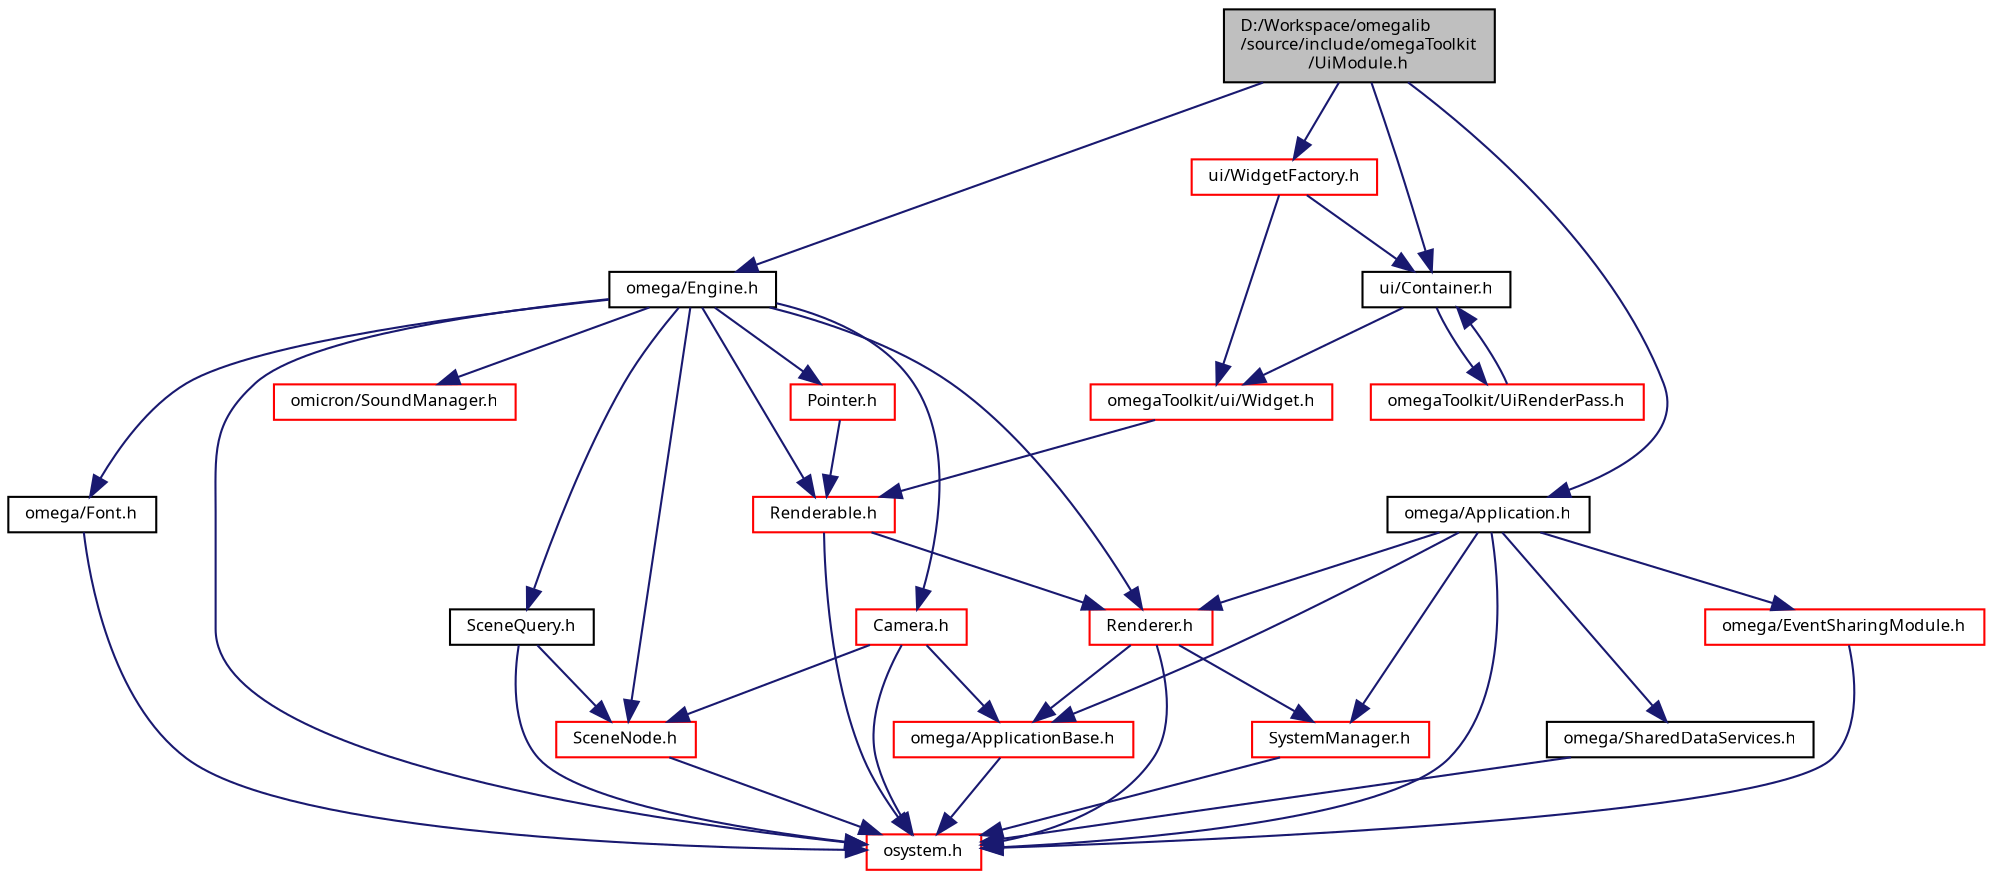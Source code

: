 digraph "D:/Workspace/omegalib/source/include/omegaToolkit/UiModule.h"
{
  bgcolor="transparent";
  edge [fontname="FreeSans.ttf",fontsize="8",labelfontname="FreeSans.ttf",labelfontsize="8"];
  node [fontname="FreeSans.ttf",fontsize="8",shape=record];
  Node1 [label="D:/Workspace/omegalib\l/source/include/omegaToolkit\l/UiModule.h",height=0.2,width=0.4,color="black", fillcolor="grey75", style="filled" fontcolor="black"];
  Node1 -> Node2 [color="midnightblue",fontsize="8",style="solid",fontname="FreeSans.ttf"];
  Node2 [label="omega/Engine.h",height=0.2,width=0.4,color="black",URL="$_engine_8h.html"];
  Node2 -> Node3 [color="midnightblue",fontsize="8",style="solid",fontname="FreeSans.ttf"];
  Node3 [label="osystem.h",height=0.2,width=0.4,color="red",URL="$include_2omega_2osystem_8h.html"];
  Node2 -> Node4 [color="midnightblue",fontsize="8",style="solid",fontname="FreeSans.ttf"];
  Node4 [label="Renderer.h",height=0.2,width=0.4,color="red",URL="$_renderer_8h.html"];
  Node4 -> Node3 [color="midnightblue",fontsize="8",style="solid",fontname="FreeSans.ttf"];
  Node4 -> Node5 [color="midnightblue",fontsize="8",style="solid",fontname="FreeSans.ttf"];
  Node5 [label="omega/ApplicationBase.h",height=0.2,width=0.4,color="red",URL="$_application_base_8h.html"];
  Node5 -> Node3 [color="midnightblue",fontsize="8",style="solid",fontname="FreeSans.ttf"];
  Node4 -> Node6 [color="midnightblue",fontsize="8",style="solid",fontname="FreeSans.ttf"];
  Node6 [label="SystemManager.h",height=0.2,width=0.4,color="red",URL="$_system_manager_8h.html"];
  Node6 -> Node3 [color="midnightblue",fontsize="8",style="solid",fontname="FreeSans.ttf"];
  Node2 -> Node7 [color="midnightblue",fontsize="8",style="solid",fontname="FreeSans.ttf"];
  Node7 [label="SceneNode.h",height=0.2,width=0.4,color="red",URL="$_scene_node_8h.html"];
  Node7 -> Node3 [color="midnightblue",fontsize="8",style="solid",fontname="FreeSans.ttf"];
  Node2 -> Node8 [color="midnightblue",fontsize="8",style="solid",fontname="FreeSans.ttf"];
  Node8 [label="Pointer.h",height=0.2,width=0.4,color="red",URL="$_pointer_8h.html"];
  Node8 -> Node9 [color="midnightblue",fontsize="8",style="solid",fontname="FreeSans.ttf"];
  Node9 [label="Renderable.h",height=0.2,width=0.4,color="red",URL="$_renderable_8h.html"];
  Node9 -> Node3 [color="midnightblue",fontsize="8",style="solid",fontname="FreeSans.ttf"];
  Node9 -> Node4 [color="midnightblue",fontsize="8",style="solid",fontname="FreeSans.ttf"];
  Node2 -> Node9 [color="midnightblue",fontsize="8",style="solid",fontname="FreeSans.ttf"];
  Node2 -> Node10 [color="midnightblue",fontsize="8",style="solid",fontname="FreeSans.ttf"];
  Node10 [label="SceneQuery.h",height=0.2,width=0.4,color="black",URL="$_scene_query_8h.html"];
  Node10 -> Node3 [color="midnightblue",fontsize="8",style="solid",fontname="FreeSans.ttf"];
  Node10 -> Node7 [color="midnightblue",fontsize="8",style="solid",fontname="FreeSans.ttf"];
  Node2 -> Node11 [color="midnightblue",fontsize="8",style="solid",fontname="FreeSans.ttf"];
  Node11 [label="Camera.h",height=0.2,width=0.4,color="red",URL="$_camera_8h.html"];
  Node11 -> Node3 [color="midnightblue",fontsize="8",style="solid",fontname="FreeSans.ttf"];
  Node11 -> Node5 [color="midnightblue",fontsize="8",style="solid",fontname="FreeSans.ttf"];
  Node11 -> Node7 [color="midnightblue",fontsize="8",style="solid",fontname="FreeSans.ttf"];
  Node2 -> Node12 [color="midnightblue",fontsize="8",style="solid",fontname="FreeSans.ttf"];
  Node12 [label="omega/Font.h",height=0.2,width=0.4,color="black",URL="$_font_8h.html"];
  Node12 -> Node3 [color="midnightblue",fontsize="8",style="solid",fontname="FreeSans.ttf"];
  Node2 -> Node13 [color="midnightblue",fontsize="8",style="solid",fontname="FreeSans.ttf"];
  Node13 [label="omicron/SoundManager.h",height=0.2,width=0.4,color="red",URL="$_sound_manager_8h.html"];
  Node1 -> Node14 [color="midnightblue",fontsize="8",style="solid",fontname="FreeSans.ttf"];
  Node14 [label="omega/Application.h",height=0.2,width=0.4,color="black",URL="$_application_8h.html"];
  Node14 -> Node3 [color="midnightblue",fontsize="8",style="solid",fontname="FreeSans.ttf"];
  Node14 -> Node4 [color="midnightblue",fontsize="8",style="solid",fontname="FreeSans.ttf"];
  Node14 -> Node5 [color="midnightblue",fontsize="8",style="solid",fontname="FreeSans.ttf"];
  Node14 -> Node6 [color="midnightblue",fontsize="8",style="solid",fontname="FreeSans.ttf"];
  Node14 -> Node15 [color="midnightblue",fontsize="8",style="solid",fontname="FreeSans.ttf"];
  Node15 [label="omega/SharedDataServices.h",height=0.2,width=0.4,color="black",URL="$_shared_data_services_8h.html"];
  Node15 -> Node3 [color="midnightblue",fontsize="8",style="solid",fontname="FreeSans.ttf"];
  Node14 -> Node16 [color="midnightblue",fontsize="8",style="solid",fontname="FreeSans.ttf"];
  Node16 [label="omega/EventSharingModule.h",height=0.2,width=0.4,color="red",URL="$_event_sharing_module_8h.html"];
  Node16 -> Node3 [color="midnightblue",fontsize="8",style="solid",fontname="FreeSans.ttf"];
  Node1 -> Node17 [color="midnightblue",fontsize="8",style="solid",fontname="FreeSans.ttf"];
  Node17 [label="ui/Container.h",height=0.2,width=0.4,color="black",URL="$_container_8h.html"];
  Node17 -> Node18 [color="midnightblue",fontsize="8",style="solid",fontname="FreeSans.ttf"];
  Node18 [label="omegaToolkit/ui/Widget.h",height=0.2,width=0.4,color="red",URL="$_widget_8h.html"];
  Node18 -> Node9 [color="midnightblue",fontsize="8",style="solid",fontname="FreeSans.ttf"];
  Node17 -> Node19 [color="midnightblue",fontsize="8",style="solid",fontname="FreeSans.ttf"];
  Node19 [label="omegaToolkit/UiRenderPass.h",height=0.2,width=0.4,color="red",URL="$_ui_render_pass_8h.html"];
  Node19 -> Node17 [color="midnightblue",fontsize="8",style="solid",fontname="FreeSans.ttf"];
  Node1 -> Node20 [color="midnightblue",fontsize="8",style="solid",fontname="FreeSans.ttf"];
  Node20 [label="ui/WidgetFactory.h",height=0.2,width=0.4,color="red",URL="$_widget_factory_8h.html"];
  Node20 -> Node17 [color="midnightblue",fontsize="8",style="solid",fontname="FreeSans.ttf"];
  Node20 -> Node18 [color="midnightblue",fontsize="8",style="solid",fontname="FreeSans.ttf"];
}

